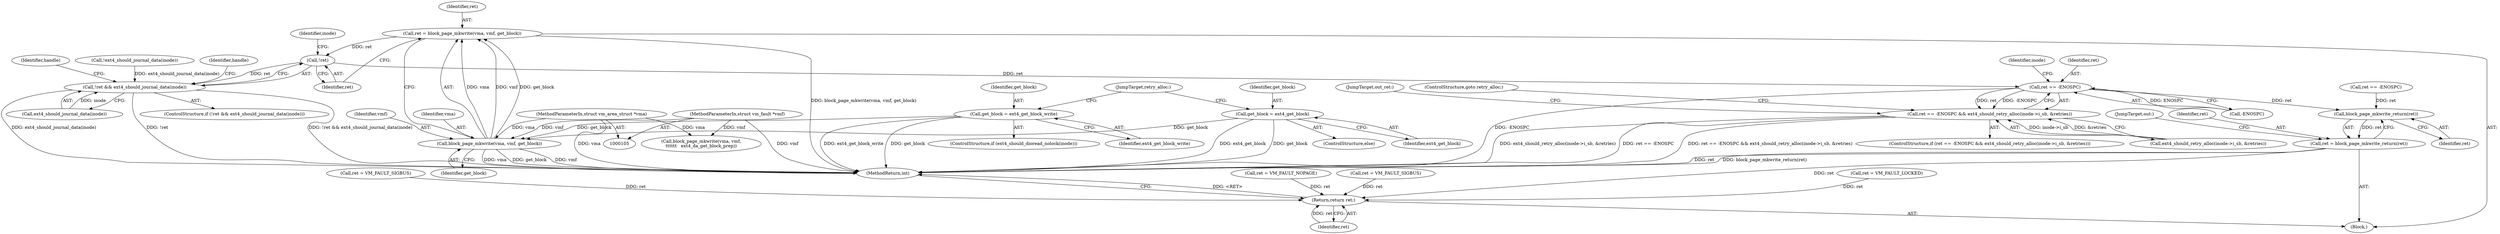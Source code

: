 digraph "0_linux_ea3d7209ca01da209cda6f0dea8be9cc4b7a933b_5@API" {
"1000282" [label="(Call,ret = block_page_mkwrite(vma, vmf, get_block))"];
"1000284" [label="(Call,block_page_mkwrite(vma, vmf, get_block))"];
"1000106" [label="(MethodParameterIn,struct vm_area_struct *vma)"];
"1000107" [label="(MethodParameterIn,struct vm_fault *vmf)"];
"1000259" [label="(Call,get_block = ext4_get_block_write)"];
"1000263" [label="(Call,get_block = ext4_get_block)"];
"1000290" [label="(Call,!ret)"];
"1000289" [label="(Call,!ret && ext4_should_journal_data(inode))"];
"1000320" [label="(Call,ret == -ENOSPC)"];
"1000319" [label="(Call,ret == -ENOSPC && ext4_should_retry_alloc(inode->i_sb, &retries))"];
"1000334" [label="(Call,block_page_mkwrite_return(ret))"];
"1000332" [label="(Call,ret = block_page_mkwrite_return(ret))"];
"1000347" [label="(Return,return ret;)"];
"1000106" [label="(MethodParameterIn,struct vm_area_struct *vma)"];
"1000260" [label="(Identifier,get_block)"];
"1000292" [label="(Call,ext4_should_journal_data(inode))"];
"1000288" [label="(ControlStructure,if (!ret && ext4_should_journal_data(inode)))"];
"1000176" [label="(Call,block_page_mkwrite(vma, vmf,\n\t\t\t\t\t\t   ext4_da_get_block_prep))"];
"1000321" [label="(Identifier,ret)"];
"1000263" [label="(Call,get_block = ext4_get_block)"];
"1000332" [label="(Call,ret = block_page_mkwrite_return(ret))"];
"1000318" [label="(ControlStructure,if (ret == -ENOSPC && ext4_should_retry_alloc(inode->i_sb, &retries)))"];
"1000284" [label="(Call,block_page_mkwrite(vma, vmf, get_block))"];
"1000324" [label="(Call,ext4_should_retry_alloc(inode->i_sb, &retries))"];
"1000322" [label="(Call,-ENOSPC)"];
"1000293" [label="(Identifier,inode)"];
"1000256" [label="(ControlStructure,if (ext4_should_dioread_nolock(inode)))"];
"1000347" [label="(Return,return ret;)"];
"1000307" [label="(Call,ret = VM_FAULT_SIGBUS)"];
"1000266" [label="(JumpTarget,retry_alloc:)"];
"1000163" [label="(Call,!ext4_should_journal_data(inode))"];
"1000336" [label="(JumpTarget,out:)"];
"1000286" [label="(Identifier,vmf)"];
"1000108" [label="(Block,)"];
"1000107" [label="(MethodParameterIn,struct vm_fault *vmf)"];
"1000262" [label="(ControlStructure,else)"];
"1000348" [label="(Identifier,ret)"];
"1000283" [label="(Identifier,ret)"];
"1000335" [label="(Identifier,ret)"];
"1000287" [label="(Identifier,get_block)"];
"1000181" [label="(Call,ret == -ENOSPC)"];
"1000330" [label="(ControlStructure,goto retry_alloc;)"];
"1000331" [label="(JumpTarget,out_ret:)"];
"1000278" [label="(Call,ret = VM_FAULT_SIGBUS)"];
"1000264" [label="(Identifier,get_block)"];
"1000326" [label="(Identifier,inode)"];
"1000334" [label="(Call,block_page_mkwrite_return(ret))"];
"1000261" [label="(Identifier,ext4_get_block_write)"];
"1000212" [label="(Call,ret = VM_FAULT_NOPAGE)"];
"1000289" [label="(Call,!ret && ext4_should_journal_data(inode))"];
"1000265" [label="(Identifier,ext4_get_block)"];
"1000282" [label="(Call,ret = block_page_mkwrite(vma, vmf, get_block))"];
"1000285" [label="(Identifier,vma)"];
"1000259" [label="(Call,get_block = ext4_get_block_write)"];
"1000291" [label="(Identifier,ret)"];
"1000317" [label="(Identifier,handle)"];
"1000320" [label="(Call,ret == -ENOSPC)"];
"1000333" [label="(Identifier,ret)"];
"1000297" [label="(Identifier,handle)"];
"1000250" [label="(Call,ret = VM_FAULT_LOCKED)"];
"1000319" [label="(Call,ret == -ENOSPC && ext4_should_retry_alloc(inode->i_sb, &retries))"];
"1000290" [label="(Call,!ret)"];
"1000349" [label="(MethodReturn,int)"];
"1000282" -> "1000108"  [label="AST: "];
"1000282" -> "1000284"  [label="CFG: "];
"1000283" -> "1000282"  [label="AST: "];
"1000284" -> "1000282"  [label="AST: "];
"1000291" -> "1000282"  [label="CFG: "];
"1000282" -> "1000349"  [label="DDG: block_page_mkwrite(vma, vmf, get_block)"];
"1000284" -> "1000282"  [label="DDG: vma"];
"1000284" -> "1000282"  [label="DDG: vmf"];
"1000284" -> "1000282"  [label="DDG: get_block"];
"1000282" -> "1000290"  [label="DDG: ret"];
"1000284" -> "1000287"  [label="CFG: "];
"1000285" -> "1000284"  [label="AST: "];
"1000286" -> "1000284"  [label="AST: "];
"1000287" -> "1000284"  [label="AST: "];
"1000284" -> "1000349"  [label="DDG: vmf"];
"1000284" -> "1000349"  [label="DDG: vma"];
"1000284" -> "1000349"  [label="DDG: get_block"];
"1000106" -> "1000284"  [label="DDG: vma"];
"1000107" -> "1000284"  [label="DDG: vmf"];
"1000259" -> "1000284"  [label="DDG: get_block"];
"1000263" -> "1000284"  [label="DDG: get_block"];
"1000106" -> "1000105"  [label="AST: "];
"1000106" -> "1000349"  [label="DDG: vma"];
"1000106" -> "1000176"  [label="DDG: vma"];
"1000107" -> "1000105"  [label="AST: "];
"1000107" -> "1000349"  [label="DDG: vmf"];
"1000107" -> "1000176"  [label="DDG: vmf"];
"1000259" -> "1000256"  [label="AST: "];
"1000259" -> "1000261"  [label="CFG: "];
"1000260" -> "1000259"  [label="AST: "];
"1000261" -> "1000259"  [label="AST: "];
"1000266" -> "1000259"  [label="CFG: "];
"1000259" -> "1000349"  [label="DDG: get_block"];
"1000259" -> "1000349"  [label="DDG: ext4_get_block_write"];
"1000263" -> "1000262"  [label="AST: "];
"1000263" -> "1000265"  [label="CFG: "];
"1000264" -> "1000263"  [label="AST: "];
"1000265" -> "1000263"  [label="AST: "];
"1000266" -> "1000263"  [label="CFG: "];
"1000263" -> "1000349"  [label="DDG: ext4_get_block"];
"1000263" -> "1000349"  [label="DDG: get_block"];
"1000290" -> "1000289"  [label="AST: "];
"1000290" -> "1000291"  [label="CFG: "];
"1000291" -> "1000290"  [label="AST: "];
"1000293" -> "1000290"  [label="CFG: "];
"1000289" -> "1000290"  [label="CFG: "];
"1000290" -> "1000289"  [label="DDG: ret"];
"1000290" -> "1000320"  [label="DDG: ret"];
"1000289" -> "1000288"  [label="AST: "];
"1000289" -> "1000292"  [label="CFG: "];
"1000292" -> "1000289"  [label="AST: "];
"1000297" -> "1000289"  [label="CFG: "];
"1000317" -> "1000289"  [label="CFG: "];
"1000289" -> "1000349"  [label="DDG: ext4_should_journal_data(inode)"];
"1000289" -> "1000349"  [label="DDG: !ret"];
"1000289" -> "1000349"  [label="DDG: !ret && ext4_should_journal_data(inode)"];
"1000163" -> "1000289"  [label="DDG: ext4_should_journal_data(inode)"];
"1000292" -> "1000289"  [label="DDG: inode"];
"1000320" -> "1000319"  [label="AST: "];
"1000320" -> "1000322"  [label="CFG: "];
"1000321" -> "1000320"  [label="AST: "];
"1000322" -> "1000320"  [label="AST: "];
"1000326" -> "1000320"  [label="CFG: "];
"1000319" -> "1000320"  [label="CFG: "];
"1000320" -> "1000349"  [label="DDG: -ENOSPC"];
"1000320" -> "1000319"  [label="DDG: ret"];
"1000320" -> "1000319"  [label="DDG: -ENOSPC"];
"1000322" -> "1000320"  [label="DDG: ENOSPC"];
"1000320" -> "1000334"  [label="DDG: ret"];
"1000319" -> "1000318"  [label="AST: "];
"1000319" -> "1000324"  [label="CFG: "];
"1000324" -> "1000319"  [label="AST: "];
"1000330" -> "1000319"  [label="CFG: "];
"1000331" -> "1000319"  [label="CFG: "];
"1000319" -> "1000349"  [label="DDG: ret == -ENOSPC && ext4_should_retry_alloc(inode->i_sb, &retries)"];
"1000319" -> "1000349"  [label="DDG: ext4_should_retry_alloc(inode->i_sb, &retries)"];
"1000319" -> "1000349"  [label="DDG: ret == -ENOSPC"];
"1000324" -> "1000319"  [label="DDG: inode->i_sb"];
"1000324" -> "1000319"  [label="DDG: &retries"];
"1000334" -> "1000332"  [label="AST: "];
"1000334" -> "1000335"  [label="CFG: "];
"1000335" -> "1000334"  [label="AST: "];
"1000332" -> "1000334"  [label="CFG: "];
"1000334" -> "1000332"  [label="DDG: ret"];
"1000181" -> "1000334"  [label="DDG: ret"];
"1000332" -> "1000108"  [label="AST: "];
"1000333" -> "1000332"  [label="AST: "];
"1000336" -> "1000332"  [label="CFG: "];
"1000332" -> "1000349"  [label="DDG: block_page_mkwrite_return(ret)"];
"1000332" -> "1000349"  [label="DDG: ret"];
"1000332" -> "1000347"  [label="DDG: ret"];
"1000347" -> "1000108"  [label="AST: "];
"1000347" -> "1000348"  [label="CFG: "];
"1000348" -> "1000347"  [label="AST: "];
"1000349" -> "1000347"  [label="CFG: "];
"1000347" -> "1000349"  [label="DDG: <RET>"];
"1000348" -> "1000347"  [label="DDG: ret"];
"1000212" -> "1000347"  [label="DDG: ret"];
"1000307" -> "1000347"  [label="DDG: ret"];
"1000278" -> "1000347"  [label="DDG: ret"];
"1000250" -> "1000347"  [label="DDG: ret"];
}
